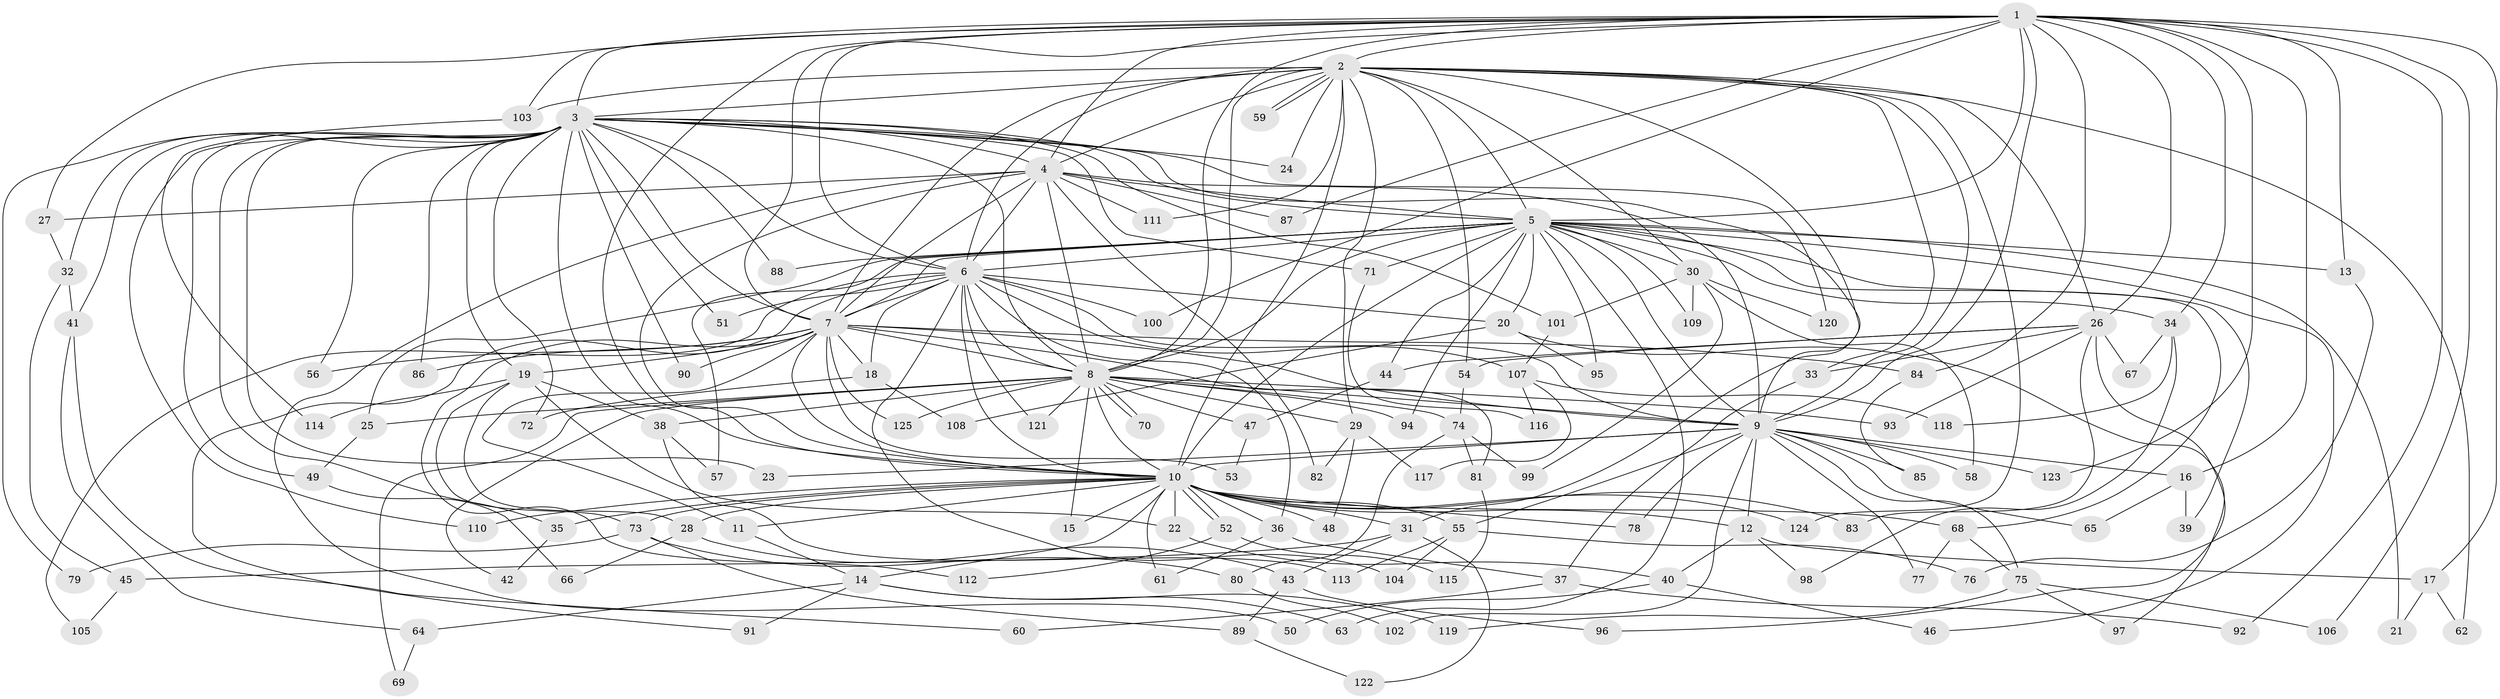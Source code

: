 // Generated by graph-tools (version 1.1) at 2025/49/03/09/25 03:49:36]
// undirected, 125 vertices, 275 edges
graph export_dot {
graph [start="1"]
  node [color=gray90,style=filled];
  1;
  2;
  3;
  4;
  5;
  6;
  7;
  8;
  9;
  10;
  11;
  12;
  13;
  14;
  15;
  16;
  17;
  18;
  19;
  20;
  21;
  22;
  23;
  24;
  25;
  26;
  27;
  28;
  29;
  30;
  31;
  32;
  33;
  34;
  35;
  36;
  37;
  38;
  39;
  40;
  41;
  42;
  43;
  44;
  45;
  46;
  47;
  48;
  49;
  50;
  51;
  52;
  53;
  54;
  55;
  56;
  57;
  58;
  59;
  60;
  61;
  62;
  63;
  64;
  65;
  66;
  67;
  68;
  69;
  70;
  71;
  72;
  73;
  74;
  75;
  76;
  77;
  78;
  79;
  80;
  81;
  82;
  83;
  84;
  85;
  86;
  87;
  88;
  89;
  90;
  91;
  92;
  93;
  94;
  95;
  96;
  97;
  98;
  99;
  100;
  101;
  102;
  103;
  104;
  105;
  106;
  107;
  108;
  109;
  110;
  111;
  112;
  113;
  114;
  115;
  116;
  117;
  118;
  119;
  120;
  121;
  122;
  123;
  124;
  125;
  1 -- 2;
  1 -- 3;
  1 -- 4;
  1 -- 5;
  1 -- 6;
  1 -- 7;
  1 -- 8;
  1 -- 9;
  1 -- 10;
  1 -- 13;
  1 -- 16;
  1 -- 17;
  1 -- 26;
  1 -- 27;
  1 -- 34;
  1 -- 84;
  1 -- 87;
  1 -- 92;
  1 -- 100;
  1 -- 103;
  1 -- 106;
  1 -- 123;
  2 -- 3;
  2 -- 4;
  2 -- 5;
  2 -- 6;
  2 -- 7;
  2 -- 8;
  2 -- 9;
  2 -- 10;
  2 -- 24;
  2 -- 26;
  2 -- 29;
  2 -- 30;
  2 -- 31;
  2 -- 33;
  2 -- 54;
  2 -- 59;
  2 -- 59;
  2 -- 62;
  2 -- 103;
  2 -- 111;
  2 -- 124;
  3 -- 4;
  3 -- 5;
  3 -- 6;
  3 -- 7;
  3 -- 8;
  3 -- 9;
  3 -- 10;
  3 -- 19;
  3 -- 23;
  3 -- 24;
  3 -- 32;
  3 -- 35;
  3 -- 41;
  3 -- 49;
  3 -- 51;
  3 -- 56;
  3 -- 71;
  3 -- 72;
  3 -- 79;
  3 -- 86;
  3 -- 88;
  3 -- 90;
  3 -- 101;
  3 -- 110;
  3 -- 120;
  4 -- 5;
  4 -- 6;
  4 -- 7;
  4 -- 8;
  4 -- 9;
  4 -- 10;
  4 -- 27;
  4 -- 50;
  4 -- 82;
  4 -- 87;
  4 -- 111;
  5 -- 6;
  5 -- 7;
  5 -- 8;
  5 -- 9;
  5 -- 10;
  5 -- 13;
  5 -- 20;
  5 -- 21;
  5 -- 25;
  5 -- 30;
  5 -- 34;
  5 -- 39;
  5 -- 44;
  5 -- 46;
  5 -- 57;
  5 -- 63;
  5 -- 68;
  5 -- 71;
  5 -- 88;
  5 -- 94;
  5 -- 95;
  5 -- 109;
  6 -- 7;
  6 -- 8;
  6 -- 9;
  6 -- 10;
  6 -- 18;
  6 -- 20;
  6 -- 36;
  6 -- 51;
  6 -- 91;
  6 -- 100;
  6 -- 104;
  6 -- 105;
  6 -- 107;
  6 -- 121;
  7 -- 8;
  7 -- 9;
  7 -- 10;
  7 -- 11;
  7 -- 18;
  7 -- 19;
  7 -- 53;
  7 -- 56;
  7 -- 81;
  7 -- 84;
  7 -- 86;
  7 -- 90;
  7 -- 112;
  7 -- 125;
  8 -- 9;
  8 -- 10;
  8 -- 15;
  8 -- 25;
  8 -- 29;
  8 -- 38;
  8 -- 42;
  8 -- 47;
  8 -- 69;
  8 -- 70;
  8 -- 70;
  8 -- 74;
  8 -- 93;
  8 -- 94;
  8 -- 121;
  8 -- 125;
  9 -- 10;
  9 -- 12;
  9 -- 16;
  9 -- 23;
  9 -- 55;
  9 -- 58;
  9 -- 65;
  9 -- 75;
  9 -- 77;
  9 -- 78;
  9 -- 85;
  9 -- 102;
  9 -- 123;
  10 -- 11;
  10 -- 12;
  10 -- 14;
  10 -- 15;
  10 -- 22;
  10 -- 28;
  10 -- 31;
  10 -- 35;
  10 -- 36;
  10 -- 48;
  10 -- 52;
  10 -- 52;
  10 -- 55;
  10 -- 61;
  10 -- 68;
  10 -- 73;
  10 -- 78;
  10 -- 83;
  10 -- 110;
  10 -- 124;
  11 -- 14;
  12 -- 17;
  12 -- 40;
  12 -- 98;
  13 -- 76;
  14 -- 63;
  14 -- 64;
  14 -- 91;
  14 -- 119;
  16 -- 39;
  16 -- 65;
  17 -- 21;
  17 -- 62;
  18 -- 72;
  18 -- 108;
  19 -- 22;
  19 -- 28;
  19 -- 38;
  19 -- 73;
  19 -- 114;
  20 -- 95;
  20 -- 97;
  20 -- 108;
  22 -- 40;
  25 -- 49;
  26 -- 33;
  26 -- 44;
  26 -- 54;
  26 -- 67;
  26 -- 83;
  26 -- 93;
  26 -- 96;
  27 -- 32;
  28 -- 43;
  28 -- 66;
  29 -- 48;
  29 -- 82;
  29 -- 117;
  30 -- 58;
  30 -- 99;
  30 -- 101;
  30 -- 109;
  30 -- 120;
  31 -- 43;
  31 -- 45;
  31 -- 122;
  32 -- 41;
  32 -- 45;
  33 -- 37;
  34 -- 67;
  34 -- 98;
  34 -- 118;
  35 -- 42;
  36 -- 37;
  36 -- 61;
  37 -- 60;
  37 -- 92;
  38 -- 57;
  38 -- 113;
  40 -- 46;
  40 -- 50;
  41 -- 60;
  41 -- 64;
  43 -- 89;
  43 -- 96;
  44 -- 47;
  45 -- 105;
  47 -- 53;
  49 -- 66;
  52 -- 112;
  52 -- 115;
  54 -- 74;
  55 -- 76;
  55 -- 104;
  55 -- 113;
  64 -- 69;
  68 -- 75;
  68 -- 77;
  71 -- 116;
  73 -- 79;
  73 -- 80;
  73 -- 89;
  74 -- 80;
  74 -- 81;
  74 -- 99;
  75 -- 97;
  75 -- 106;
  75 -- 119;
  80 -- 102;
  81 -- 115;
  84 -- 85;
  89 -- 122;
  101 -- 107;
  103 -- 114;
  107 -- 116;
  107 -- 117;
  107 -- 118;
}

